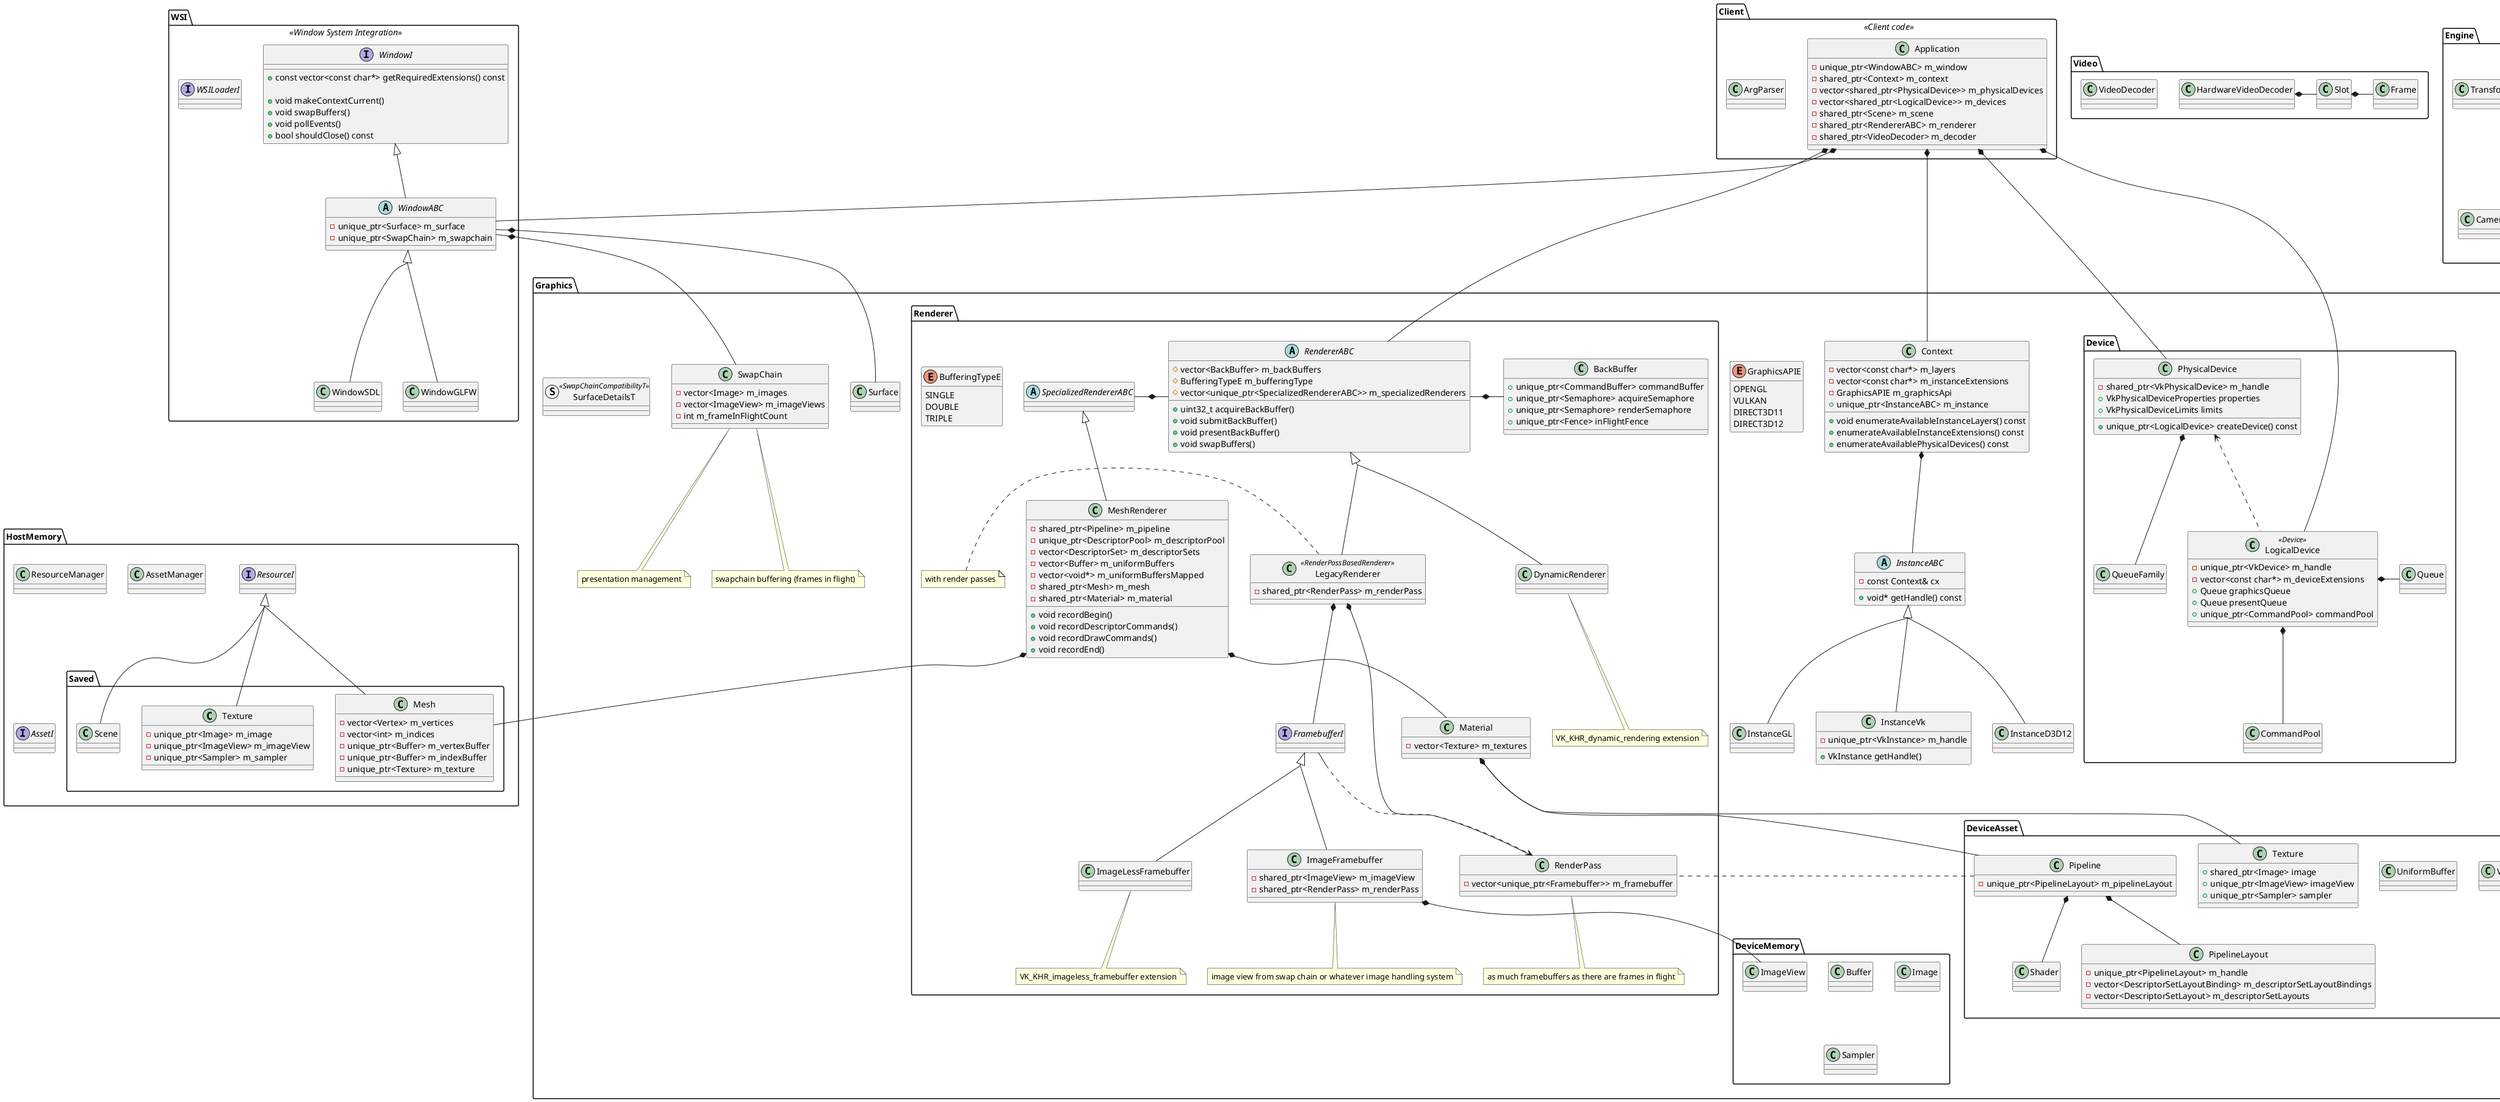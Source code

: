 @startuml Application Architecture
skinparam groupInheritance 2

package WSI << Window System Integration >>
{
    interface WindowI
    {
        + const vector<const char*> getRequiredExtensions() const

        + void makeContextCurrent()
        + void swapBuffers()
        + void pollEvents()
        + bool shouldClose() const
    }
    abstract WindowABC
    {
        - unique_ptr<Surface> m_surface
        - unique_ptr<SwapChain> m_swapchain
    }
    WindowI <|-- WindowABC

    class WindowSDL
    WindowABC <|-- WindowSDL
    class WindowGLFW
    WindowABC <|-- WindowGLFW

    interface WSILoaderI
}

package Client << Client code >>
{
    class Application
    {
        - unique_ptr<WindowABC> m_window
        - shared_ptr<Context> m_context
        - vector<shared_ptr<PhysicalDevice>> m_physicalDevices
        - vector<shared_ptr<LogicalDevice>> m_devices
        - shared_ptr<Scene> m_scene
        - shared_ptr<RendererABC> m_renderer
        - shared_ptr<VideoDecoder> m_decoder
    }
    Application *-- WindowABC
    class ArgParser
}

package Graphics
{
    enum GraphicsAPIE
    {
        OPENGL
        VULKAN
        DIRECT3D11
        DIRECT3D12
    }
    hide GraphicsAPIE methods

    class Context
    {
        - vector<const char*> m_layers
        - vector<const char*> m_instanceExtensions
        - GraphicsAPIE m_graphicsApi
        + unique_ptr<InstanceABC> m_instance

        + void enumerateAvailableInstanceLayers() const
        + enumerateAvailableInstanceExtensions() const
        + enumerateAvailablePhysicalDevices() const
    }
    Application *-- Context

    abstract InstanceABC
    {
        - const Context& cx

        + void* getHandle() const
    }
    Context *-- InstanceABC
    class InstanceVk
    {
        - unique_ptr<VkInstance> m_handle

        + VkInstance getHandle()
    }
    InstanceABC <|-- InstanceVk
    class InstanceD3D12
    InstanceABC <|-- InstanceD3D12
    class InstanceGL
    InstanceABC <|-- InstanceGL

    class SwapChain
    {
        - vector<Image> m_images
        - vector<ImageView> m_imageViews
        - int m_frameInFlightCount
    }
    note bottom of SwapChain : swapchain buffering (frames in flight)
    note bottom of SwapChain : presentation management
    WindowABC *-- SwapChain
    class Surface
    WindowABC *-- Surface
    struct SurfaceDetailsT << SwapChainCompatibilityT >>

    package Device
    {
        class PhysicalDevice
        {
            - shared_ptr<VkPhysicalDevice> m_handle
            + VkPhysicalDeviceProperties properties
            + VkPhysicalDeviceLimits limits

            + unique_ptr<LogicalDevice> createDevice() const
        }
        Application *-- PhysicalDevice
        class QueueFamily
        PhysicalDevice *-- QueueFamily

        class LogicalDevice << Device >>
        {
            - unique_ptr<VkDevice> m_handle
            - vector<const char*> m_deviceExtensions
            + Queue graphicsQueue
            + Queue presentQueue
            + unique_ptr<CommandPool> commandPool
        }
        Application *-- LogicalDevice
        LogicalDevice .up.> PhysicalDevice

        class Queue
        LogicalDevice *-right- Queue
        class CommandPool
        LogicalDevice *-- CommandPool
    }

    package DeviceMemory
    {
        class Buffer
        class Image
        class ImageView
        class Sampler
    }

    package DeviceAsset
    {
        class VertexBuffer
        class UniformBuffer

        class Texture
        {
            + shared_ptr<Image> image
            + unique_ptr<ImageView> imageView
            + unique_ptr<Sampler> sampler
        }

        class Pipeline
        {
            - unique_ptr<PipelineLayout> m_pipelineLayout
        }
        class Shader
        Pipeline *-- Shader
        class PipelineLayout
        {
            - unique_ptr<PipelineLayout> m_handle
            - vector<DescriptorSetLayoutBinding> m_descriptorSetLayoutBindings
            - vector<DescriptorSetLayout> m_descriptorSetLayouts
        }
        Pipeline *-- PipelineLayout
    }

    package Renderer
    {
        enum BufferingTypeE
        {
            SINGLE
            DOUBLE
            TRIPLE
        }
        hide BufferingTypeE methods

        abstract RendererABC
        {
            # vector<BackBuffer> m_backBuffers
            # BufferingTypeE m_bufferingType
            # vector<unique_ptr<SpecializedRendererABC>> m_specializedRenderers

            + uint32_t acquireBackBuffer()
            + void submitBackBuffer()
            + void presentBackBuffer()
            + void swapBuffers()
        }
        Application *-- RendererABC

        abstract SpecializedRendererABC
        RendererABC *-right- SpecializedRendererABC
        class MeshRenderer
        {
            - shared_ptr<Pipeline> m_pipeline
            - unique_ptr<DescriptorPool> m_descriptorPool
            - vector<DescriptorSet> m_descriptorSets
            - vector<Buffer> m_uniformBuffers
            - vector<void*> m_uniformBuffersMapped
            - shared_ptr<Mesh> m_mesh
            - shared_ptr<Material> m_material

            + void recordBegin()
            + void recordDescriptorCommands()
            + void recordDrawCommands()
            + void recordEnd()
        }
        SpecializedRendererABC <|-- MeshRenderer
        class Material
        {
            - vector<Texture> m_textures
        }
        MeshRenderer *-- Material
        Material *-- Pipeline
        Material *-- Texture

        class BackBuffer
        {
            + unique_ptr<CommandBuffer> commandBuffer
            + unique_ptr<Semaphore> acquireSemaphore
            + unique_ptr<Semaphore> renderSemaphore
            + unique_ptr<Fence> inFlightFence
        }
        RendererABC *-right- BackBuffer

        class DynamicRenderer
        note bottom : VK_KHR_dynamic_rendering extension
        RendererABC <|-- DynamicRenderer
        class LegacyRenderer << RenderPassBasedRenderer >>
        {
            - shared_ptr<RenderPass> m_renderPass
        }
        note left : with render passes
        RendererABC <|-- LegacyRenderer

        class RenderPass
        {
            - vector<unique_ptr<Framebuffer>> m_framebuffer
        }
        note bottom : as much framebuffers as there are frames in flight
        LegacyRenderer *-- RenderPass
        Pipeline .. RenderPass
        interface FramebufferI
        LegacyRenderer *-- FramebufferI
        FramebufferI ..> RenderPass
        class ImageFramebuffer
        {
            - shared_ptr<ImageView> m_imageView
            - shared_ptr<RenderPass> m_renderPass
        }
        note bottom : image view from swap chain or whatever image handling system
        FramebufferI <|-- ImageFramebuffer
        ImageFramebuffer *-- ImageView
        class ImageLessFramebuffer
        note bottom : VK_KHR_imageless_framebuffer extension
        FramebufferI <|-- ImageLessFramebuffer
    }
}

package Engine
{
    class Transform
    class Object
    class Camera

    package EngineTypes
    {
        class Color

        class Vertex
        class VertexDesc

        class Uniform
        class UniformDesc
    }
}

package HostMemory
{
    class ResourceManager
    interface ResourceI

    package Saved
    {
        class Mesh
        {
            - vector<Vertex> m_vertices
            - vector<int> m_indices
            - unique_ptr<Buffer> m_vertexBuffer
            - unique_ptr<Buffer> m_indexBuffer
            - unique_ptr<Texture> m_texture
        }
        ResourceI <|-- Mesh
        MeshRenderer *-- Mesh
        class Texture
        {
            - unique_ptr<Image> m_image
            - unique_ptr<ImageView> m_imageView
            - unique_ptr<Sampler> m_sampler
        }
        ResourceI <|-- Texture
        class Scene
        ResourceI <|-- Scene
    }

    class AssetManager
    interface AssetI
}

package Video
{
    class VideoDecoder

    class HardwareVideoDecoder
    class Slot
    HardwareVideoDecoder *-right- Slot
    class Frame
    Slot *-right- Frame
}

@enduml